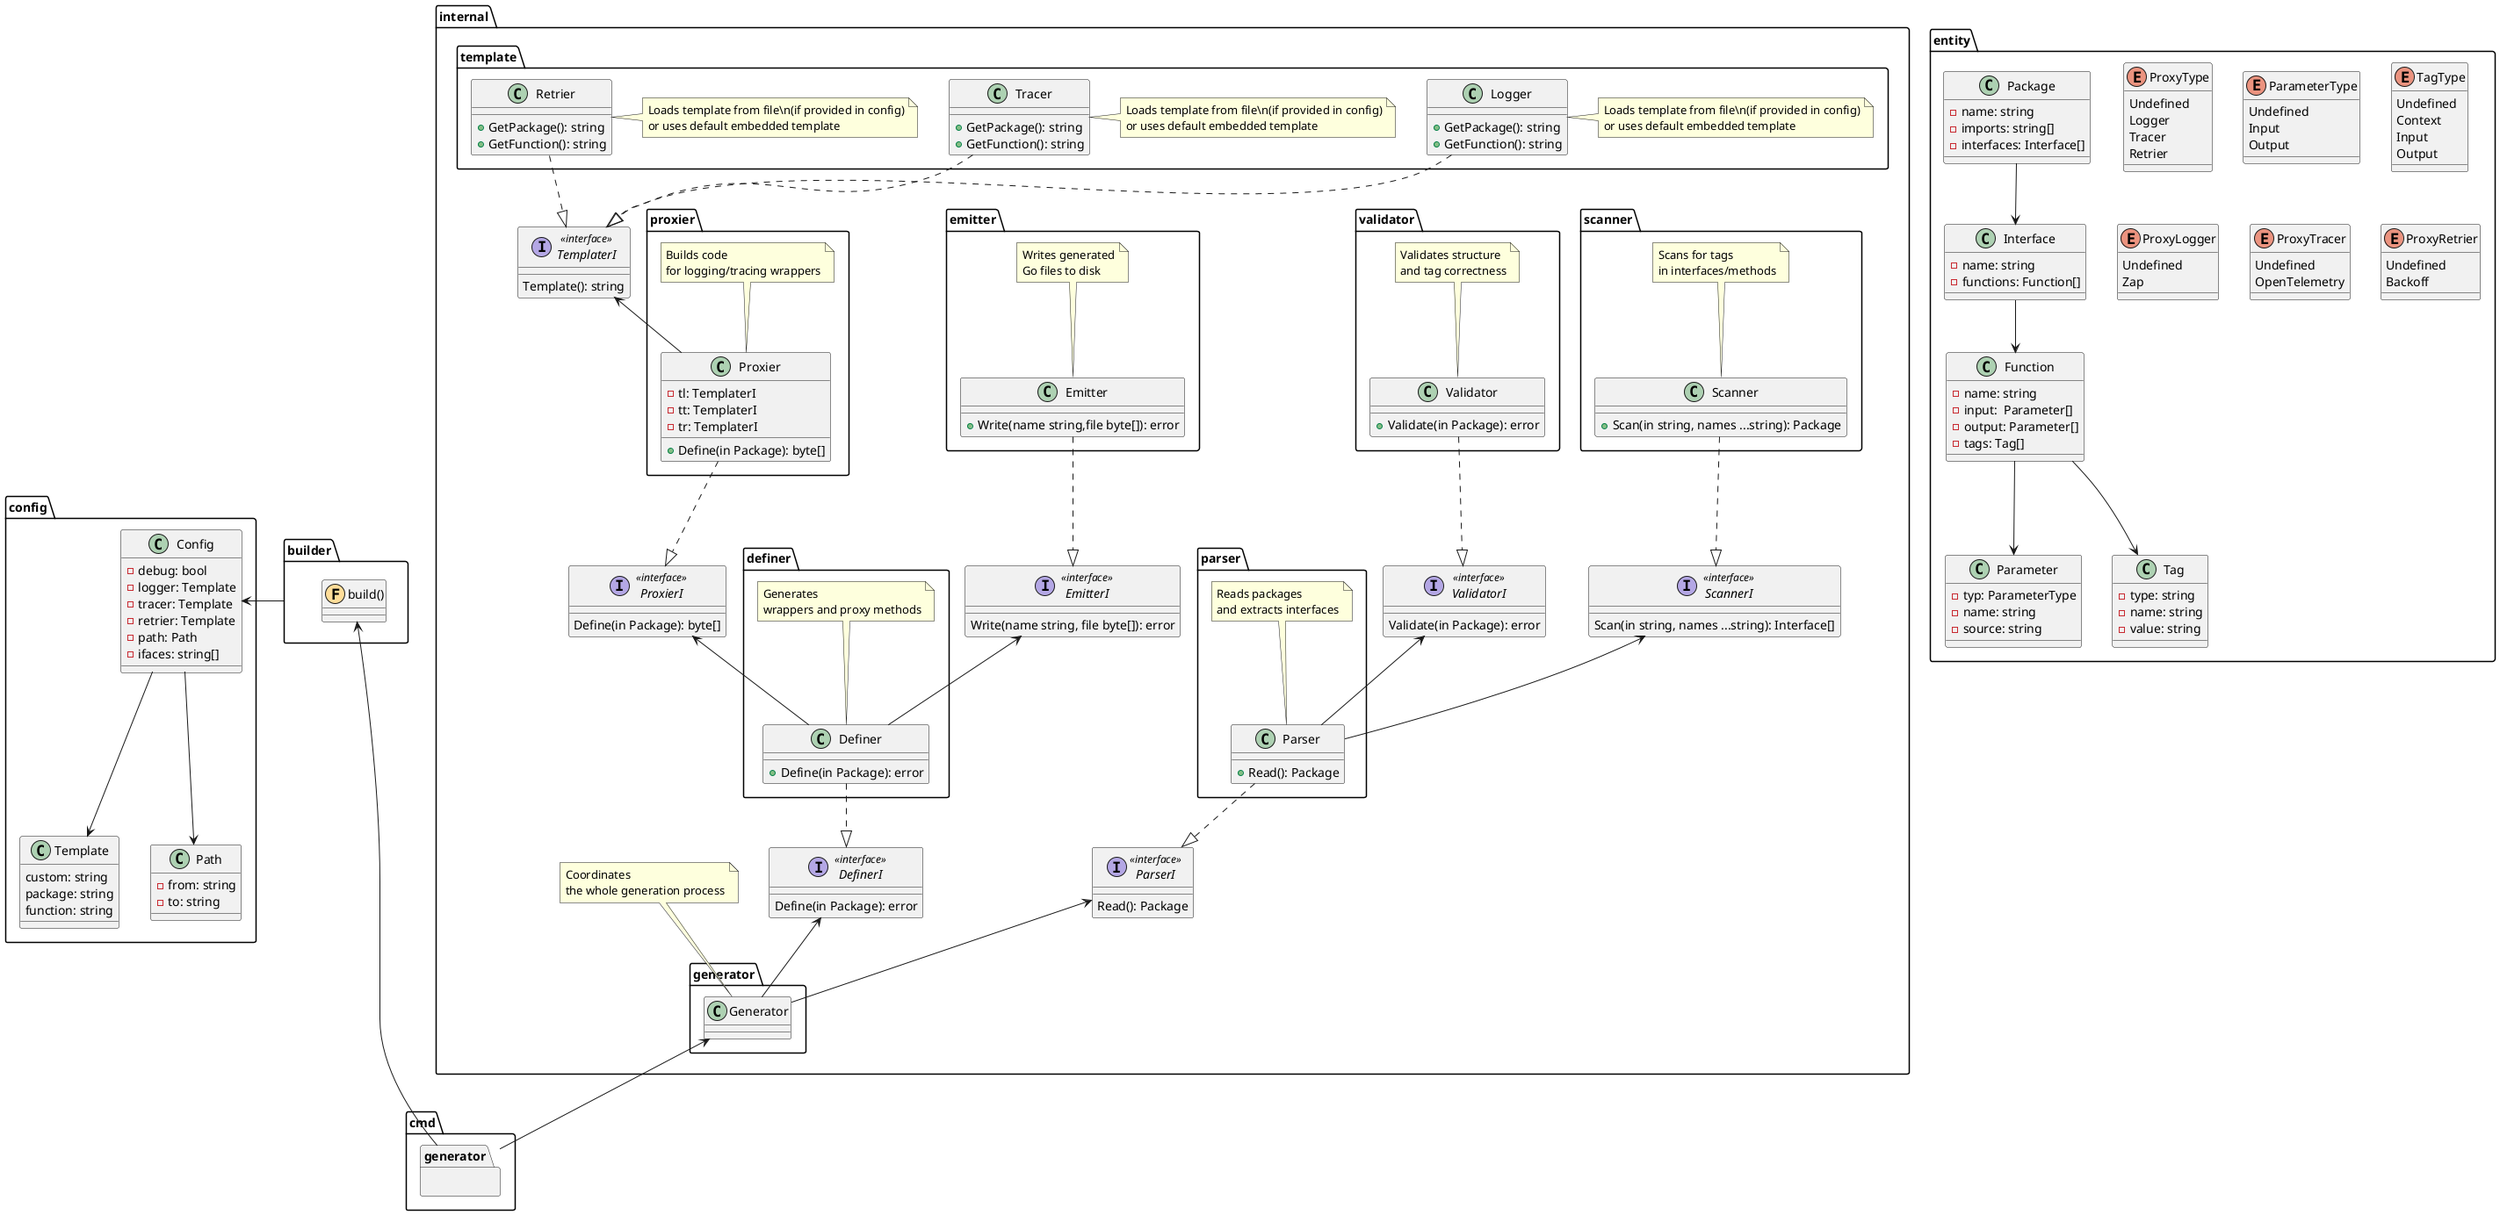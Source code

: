 @startuml

package config {
    class Config {
        - debug: bool
        - logger: Template
        - tracer: Template
        - retrier: Template
        - path: Path
        - ifaces: string[]
    }

    class Template {
        custom: string
        package: string
        function: string
    }

    class Path {
        - from: string
        - to: string
    }

    Config -down--> Path
    Config -down--> Template
}

package builder {
    class "build()" as buildFn << (F, #FFDD99) >>
}

builder -up> config.Config

package internal {

    interface ParserI <<interface>> {
        Read(): Package
    }

    interface DefinerI <<interface>> {
        Define(in Package): error
    }

    interface ScannerI <<interface>> {
        Scan(in string, names ...string): Interface[]
    }

    interface ValidatorI <<interface>> {
        Validate(in Package): error
    }

    interface ProxierI <<interface>> {
        Define(in Package): byte[]
    }

    interface EmitterI <<interface>> {
        Write(name string, file byte[]): error
    }

    interface TemplaterI <<interface>> {
        Template(): string
    }

    package scanner {
        class Scanner {
            + Scan(in string, names ...string): Package
        }
        note top of Scanner: Scans for tags\nin interfaces/methods

        Scanner .down.|> ScannerI
    }

    package validator {
        class Validator {
            + Validate(in Package): error
        }
        note top of Validator: Validates structure\nand tag correctness

        Validator .down.|> ValidatorI
    }

    package parser {
        class Parser {
            + Read(): Package
        }
        note top of Parser: Reads packages\nand extracts interfaces

        Parser .down.|> ParserI
        Parser -up-> ScannerI
        Parser -up-> ValidatorI
    }

    package emitter {
        class Emitter {
            + Write(name string,file byte[]): error
        }
        note top of Emitter: Writes generated\nGo files to disk

        Emitter .down.|> EmitterI
    }

    package proxier {
        class Proxier {
            - tl: TemplaterI
            - tt: TemplaterI
            - tr: TemplaterI
            + Define(in Package): byte[]
        }
        note top of Proxier: Builds code\nfor logging/tracing wrappers

        Proxier .down.|> ProxierI
        Proxier -up-> TemplaterI
    }

    package definer {
        class Definer {
            + Define(in Package): error
        }
        note top of Definer: Generates\nwrappers and proxy methods

        Definer .down.|> DefinerI
        Definer -up-> ProxierI
        Definer -up-> EmitterI
    }

    package generator {
        class Generator
    }

    note top of Generator: Coordinates\nthe whole generation process

    Generator -up-> ParserI
    Generator -up-> DefinerI

    package template {
        class Logger {
            + GetPackage(): string
            + GetFunction(): string
        }

        class Tracer {
            + GetPackage(): string
            + GetFunction(): string
        }

        class Retrier {
            + GetPackage(): string
            + GetFunction(): string
        }

        note right of Logger
            Loads template from file\n(if provided in config)
            or uses default embedded template
        end note

        note right of Tracer
            Loads template from file\n(if provided in config)
            or uses default embedded template
        end note

        note right of Retrier
            Loads template from file\n(if provided in config)
            or uses default embedded template
        end note

        Logger ..|> internal.TemplaterI
        Tracer ..|> internal.TemplaterI
        Retrier ..|> internal.TemplaterI
    }
}

package entity {
    enum ProxyType {
        Undefined
        Logger
        Tracer
        Retrier
    }

    enum ParameterType {
        Undefined
        Input
        Output
    }

    enum TagType {
        Undefined
        Context
        Input
        Output
    }

    enum ProxyLogger {
        Undefined
        Zap
    }

    enum ProxyTracer {
        Undefined
        OpenTelemetry
    }

    enum ProxyRetrier {
        Undefined
        Backoff
    }

    class Package {
        - name: string
        - imports: string[]
        - interfaces: Interface[]
    }

    class Interface {
        - name: string
        - functions: Function[]
    }

    class Function {
        - name: string
        - input:  Parameter[]
        - output: Parameter[]
        - tags: Tag[]
    }

    class Parameter {
        - typ: ParameterType
        - name: string
        - source: string
    }

    class Tag {
        - type: string
        - name: string
        - value: string
    }

    Package -down->Interface
    Interface -down-> Function
    Function -down-> Tag
    Function -down-> Parameter
}

package cmd {
    package generator {
    }
}

cmd.generator -up--> internal.generator.Generator
cmd.generator --up----> builder.buildFn

@enduml
